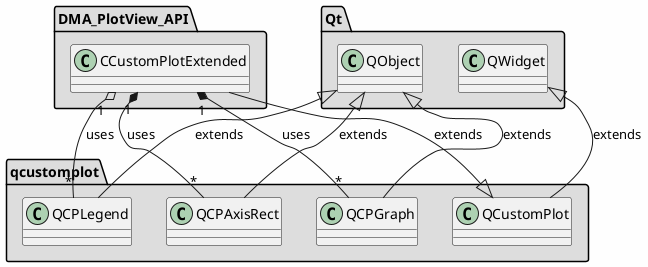 
@startuml

skinparam backgroundColor #FEFEFE
skinparam wrapWidth 600
package "DMA_PlotView_API" #DDDDDD
{

class "CCustomPlotExtended"
{
}

}

package "Qt" #DDDDDD
{

class "QObject"
{
}

class "QWidget"
{
}

}

package "qcustomplot" #DDDDDD
{

class "QCPAxisRect"
{
}

class "QCPGraph"
{
}

class "QCPLegend"
{
}

class "QCustomPlot"
{
}

}

'====================Inheritance section====================
QCustomPlot <|-- CCustomPlotExtended : extends
QObject <|-- QCPAxisRect : extends
QObject <|-- QCPGraph : extends
QObject <|-- QCPLegend : extends
QWidget <|-- QCustomPlot : extends

'====================Dependencies section====================
CCustomPlotExtended "1" *-- "*" QCPAxisRect : uses
CCustomPlotExtended "1" *-- "*" QCPGraph : uses
CCustomPlotExtended "1" o-- "*" QCPLegend : uses

@enduml